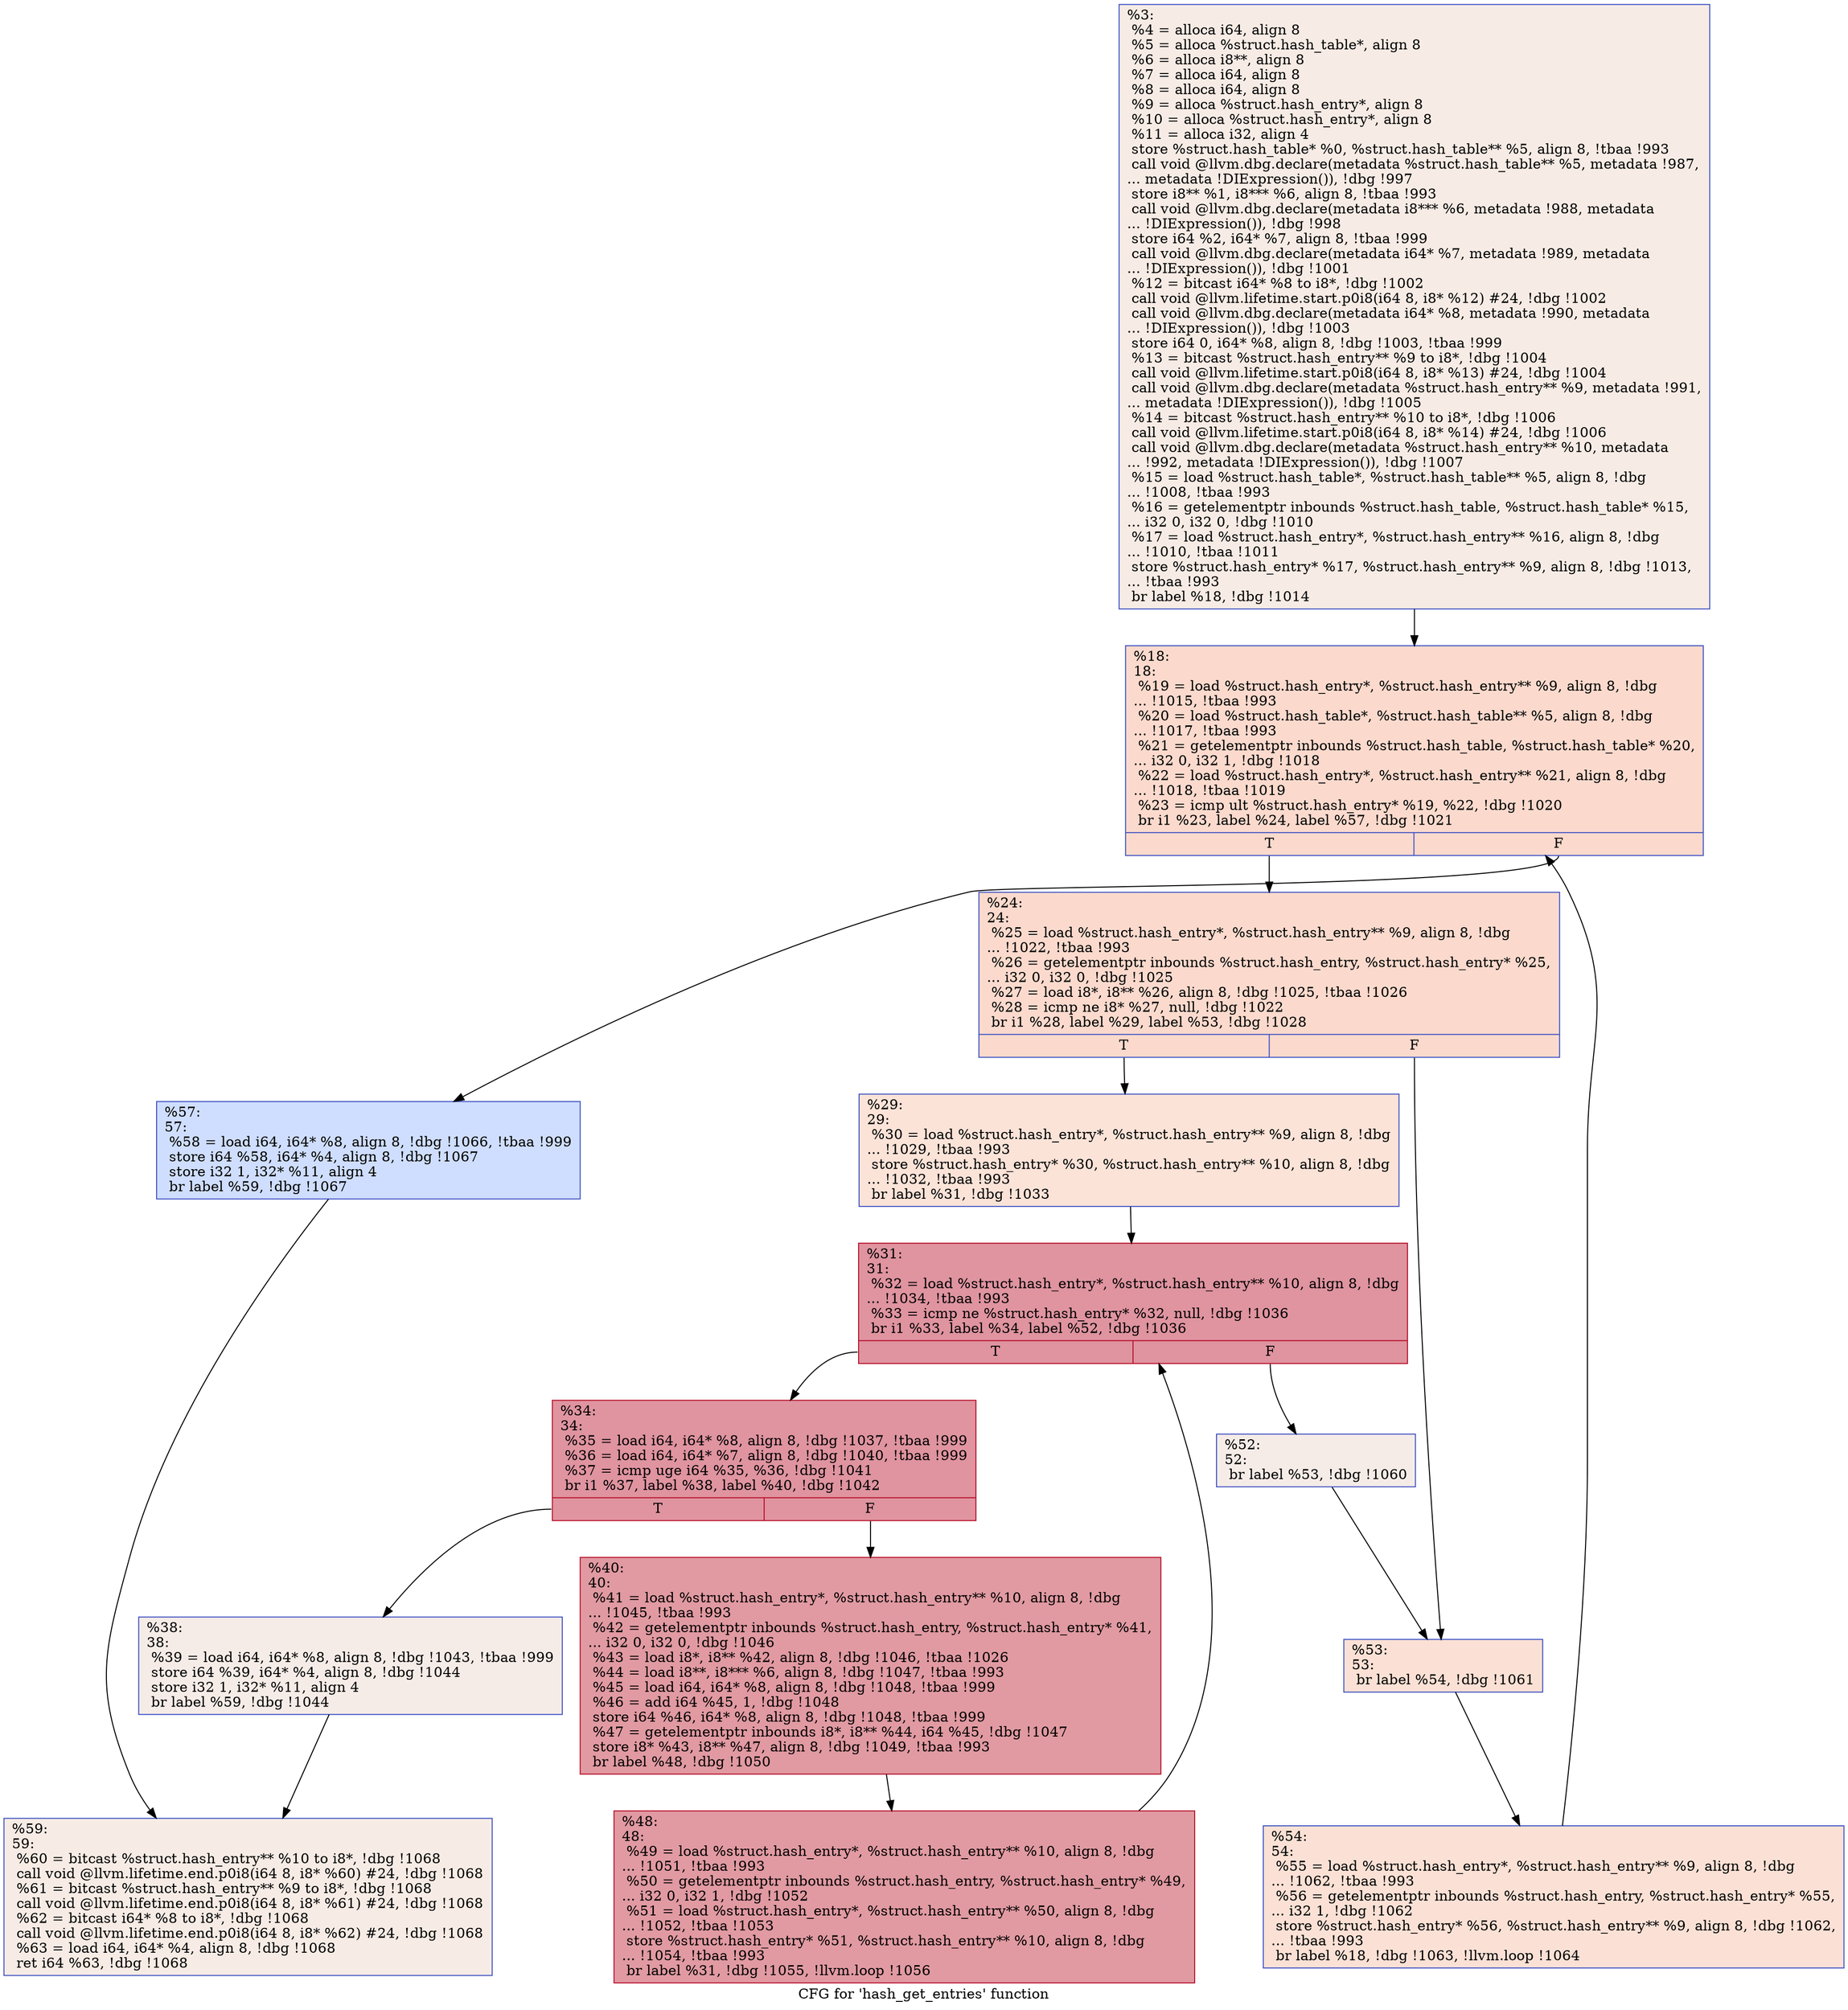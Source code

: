 digraph "CFG for 'hash_get_entries' function" {
	label="CFG for 'hash_get_entries' function";

	Node0x11a3fd0 [shape=record,color="#3d50c3ff", style=filled, fillcolor="#ecd3c570",label="{%3:\l  %4 = alloca i64, align 8\l  %5 = alloca %struct.hash_table*, align 8\l  %6 = alloca i8**, align 8\l  %7 = alloca i64, align 8\l  %8 = alloca i64, align 8\l  %9 = alloca %struct.hash_entry*, align 8\l  %10 = alloca %struct.hash_entry*, align 8\l  %11 = alloca i32, align 4\l  store %struct.hash_table* %0, %struct.hash_table** %5, align 8, !tbaa !993\l  call void @llvm.dbg.declare(metadata %struct.hash_table** %5, metadata !987,\l... metadata !DIExpression()), !dbg !997\l  store i8** %1, i8*** %6, align 8, !tbaa !993\l  call void @llvm.dbg.declare(metadata i8*** %6, metadata !988, metadata\l... !DIExpression()), !dbg !998\l  store i64 %2, i64* %7, align 8, !tbaa !999\l  call void @llvm.dbg.declare(metadata i64* %7, metadata !989, metadata\l... !DIExpression()), !dbg !1001\l  %12 = bitcast i64* %8 to i8*, !dbg !1002\l  call void @llvm.lifetime.start.p0i8(i64 8, i8* %12) #24, !dbg !1002\l  call void @llvm.dbg.declare(metadata i64* %8, metadata !990, metadata\l... !DIExpression()), !dbg !1003\l  store i64 0, i64* %8, align 8, !dbg !1003, !tbaa !999\l  %13 = bitcast %struct.hash_entry** %9 to i8*, !dbg !1004\l  call void @llvm.lifetime.start.p0i8(i64 8, i8* %13) #24, !dbg !1004\l  call void @llvm.dbg.declare(metadata %struct.hash_entry** %9, metadata !991,\l... metadata !DIExpression()), !dbg !1005\l  %14 = bitcast %struct.hash_entry** %10 to i8*, !dbg !1006\l  call void @llvm.lifetime.start.p0i8(i64 8, i8* %14) #24, !dbg !1006\l  call void @llvm.dbg.declare(metadata %struct.hash_entry** %10, metadata\l... !992, metadata !DIExpression()), !dbg !1007\l  %15 = load %struct.hash_table*, %struct.hash_table** %5, align 8, !dbg\l... !1008, !tbaa !993\l  %16 = getelementptr inbounds %struct.hash_table, %struct.hash_table* %15,\l... i32 0, i32 0, !dbg !1010\l  %17 = load %struct.hash_entry*, %struct.hash_entry** %16, align 8, !dbg\l... !1010, !tbaa !1011\l  store %struct.hash_entry* %17, %struct.hash_entry** %9, align 8, !dbg !1013,\l... !tbaa !993\l  br label %18, !dbg !1014\l}"];
	Node0x11a3fd0 -> Node0x11a7c70;
	Node0x11a7c70 [shape=record,color="#3d50c3ff", style=filled, fillcolor="#f7ac8e70",label="{%18:\l18:                                               \l  %19 = load %struct.hash_entry*, %struct.hash_entry** %9, align 8, !dbg\l... !1015, !tbaa !993\l  %20 = load %struct.hash_table*, %struct.hash_table** %5, align 8, !dbg\l... !1017, !tbaa !993\l  %21 = getelementptr inbounds %struct.hash_table, %struct.hash_table* %20,\l... i32 0, i32 1, !dbg !1018\l  %22 = load %struct.hash_entry*, %struct.hash_entry** %21, align 8, !dbg\l... !1018, !tbaa !1019\l  %23 = icmp ult %struct.hash_entry* %19, %22, !dbg !1020\l  br i1 %23, label %24, label %57, !dbg !1021\l|{<s0>T|<s1>F}}"];
	Node0x11a7c70:s0 -> Node0x11a7cc0;
	Node0x11a7c70:s1 -> Node0x11a7fe0;
	Node0x11a7cc0 [shape=record,color="#3d50c3ff", style=filled, fillcolor="#f7ac8e70",label="{%24:\l24:                                               \l  %25 = load %struct.hash_entry*, %struct.hash_entry** %9, align 8, !dbg\l... !1022, !tbaa !993\l  %26 = getelementptr inbounds %struct.hash_entry, %struct.hash_entry* %25,\l... i32 0, i32 0, !dbg !1025\l  %27 = load i8*, i8** %26, align 8, !dbg !1025, !tbaa !1026\l  %28 = icmp ne i8* %27, null, !dbg !1022\l  br i1 %28, label %29, label %53, !dbg !1028\l|{<s0>T|<s1>F}}"];
	Node0x11a7cc0:s0 -> Node0x11a7d10;
	Node0x11a7cc0:s1 -> Node0x11a7f40;
	Node0x11a7d10 [shape=record,color="#3d50c3ff", style=filled, fillcolor="#f6bfa670",label="{%29:\l29:                                               \l  %30 = load %struct.hash_entry*, %struct.hash_entry** %9, align 8, !dbg\l... !1029, !tbaa !993\l  store %struct.hash_entry* %30, %struct.hash_entry** %10, align 8, !dbg\l... !1032, !tbaa !993\l  br label %31, !dbg !1033\l}"];
	Node0x11a7d10 -> Node0x11a7d60;
	Node0x11a7d60 [shape=record,color="#b70d28ff", style=filled, fillcolor="#b70d2870",label="{%31:\l31:                                               \l  %32 = load %struct.hash_entry*, %struct.hash_entry** %10, align 8, !dbg\l... !1034, !tbaa !993\l  %33 = icmp ne %struct.hash_entry* %32, null, !dbg !1036\l  br i1 %33, label %34, label %52, !dbg !1036\l|{<s0>T|<s1>F}}"];
	Node0x11a7d60:s0 -> Node0x11a7db0;
	Node0x11a7d60:s1 -> Node0x11a7ef0;
	Node0x11a7db0 [shape=record,color="#b70d28ff", style=filled, fillcolor="#b70d2870",label="{%34:\l34:                                               \l  %35 = load i64, i64* %8, align 8, !dbg !1037, !tbaa !999\l  %36 = load i64, i64* %7, align 8, !dbg !1040, !tbaa !999\l  %37 = icmp uge i64 %35, %36, !dbg !1041\l  br i1 %37, label %38, label %40, !dbg !1042\l|{<s0>T|<s1>F}}"];
	Node0x11a7db0:s0 -> Node0x11a7e00;
	Node0x11a7db0:s1 -> Node0x11a7e50;
	Node0x11a7e00 [shape=record,color="#3d50c3ff", style=filled, fillcolor="#ead5c970",label="{%38:\l38:                                               \l  %39 = load i64, i64* %8, align 8, !dbg !1043, !tbaa !999\l  store i64 %39, i64* %4, align 8, !dbg !1044\l  store i32 1, i32* %11, align 4\l  br label %59, !dbg !1044\l}"];
	Node0x11a7e00 -> Node0x11a8030;
	Node0x11a7e50 [shape=record,color="#b70d28ff", style=filled, fillcolor="#bb1b2c70",label="{%40:\l40:                                               \l  %41 = load %struct.hash_entry*, %struct.hash_entry** %10, align 8, !dbg\l... !1045, !tbaa !993\l  %42 = getelementptr inbounds %struct.hash_entry, %struct.hash_entry* %41,\l... i32 0, i32 0, !dbg !1046\l  %43 = load i8*, i8** %42, align 8, !dbg !1046, !tbaa !1026\l  %44 = load i8**, i8*** %6, align 8, !dbg !1047, !tbaa !993\l  %45 = load i64, i64* %8, align 8, !dbg !1048, !tbaa !999\l  %46 = add i64 %45, 1, !dbg !1048\l  store i64 %46, i64* %8, align 8, !dbg !1048, !tbaa !999\l  %47 = getelementptr inbounds i8*, i8** %44, i64 %45, !dbg !1047\l  store i8* %43, i8** %47, align 8, !dbg !1049, !tbaa !993\l  br label %48, !dbg !1050\l}"];
	Node0x11a7e50 -> Node0x11a7ea0;
	Node0x11a7ea0 [shape=record,color="#b70d28ff", style=filled, fillcolor="#bb1b2c70",label="{%48:\l48:                                               \l  %49 = load %struct.hash_entry*, %struct.hash_entry** %10, align 8, !dbg\l... !1051, !tbaa !993\l  %50 = getelementptr inbounds %struct.hash_entry, %struct.hash_entry* %49,\l... i32 0, i32 1, !dbg !1052\l  %51 = load %struct.hash_entry*, %struct.hash_entry** %50, align 8, !dbg\l... !1052, !tbaa !1053\l  store %struct.hash_entry* %51, %struct.hash_entry** %10, align 8, !dbg\l... !1054, !tbaa !993\l  br label %31, !dbg !1055, !llvm.loop !1056\l}"];
	Node0x11a7ea0 -> Node0x11a7d60;
	Node0x11a7ef0 [shape=record,color="#3d50c3ff", style=filled, fillcolor="#ead5c970",label="{%52:\l52:                                               \l  br label %53, !dbg !1060\l}"];
	Node0x11a7ef0 -> Node0x11a7f40;
	Node0x11a7f40 [shape=record,color="#3d50c3ff", style=filled, fillcolor="#f7bca170",label="{%53:\l53:                                               \l  br label %54, !dbg !1061\l}"];
	Node0x11a7f40 -> Node0x11a7f90;
	Node0x11a7f90 [shape=record,color="#3d50c3ff", style=filled, fillcolor="#f7bca170",label="{%54:\l54:                                               \l  %55 = load %struct.hash_entry*, %struct.hash_entry** %9, align 8, !dbg\l... !1062, !tbaa !993\l  %56 = getelementptr inbounds %struct.hash_entry, %struct.hash_entry* %55,\l... i32 1, !dbg !1062\l  store %struct.hash_entry* %56, %struct.hash_entry** %9, align 8, !dbg !1062,\l... !tbaa !993\l  br label %18, !dbg !1063, !llvm.loop !1064\l}"];
	Node0x11a7f90 -> Node0x11a7c70;
	Node0x11a7fe0 [shape=record,color="#3d50c3ff", style=filled, fillcolor="#93b5fe70",label="{%57:\l57:                                               \l  %58 = load i64, i64* %8, align 8, !dbg !1066, !tbaa !999\l  store i64 %58, i64* %4, align 8, !dbg !1067\l  store i32 1, i32* %11, align 4\l  br label %59, !dbg !1067\l}"];
	Node0x11a7fe0 -> Node0x11a8030;
	Node0x11a8030 [shape=record,color="#3d50c3ff", style=filled, fillcolor="#ecd3c570",label="{%59:\l59:                                               \l  %60 = bitcast %struct.hash_entry** %10 to i8*, !dbg !1068\l  call void @llvm.lifetime.end.p0i8(i64 8, i8* %60) #24, !dbg !1068\l  %61 = bitcast %struct.hash_entry** %9 to i8*, !dbg !1068\l  call void @llvm.lifetime.end.p0i8(i64 8, i8* %61) #24, !dbg !1068\l  %62 = bitcast i64* %8 to i8*, !dbg !1068\l  call void @llvm.lifetime.end.p0i8(i64 8, i8* %62) #24, !dbg !1068\l  %63 = load i64, i64* %4, align 8, !dbg !1068\l  ret i64 %63, !dbg !1068\l}"];
}
